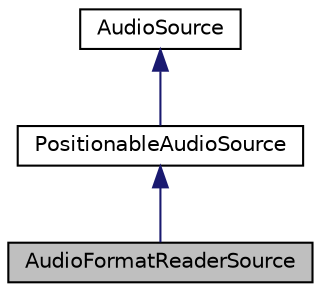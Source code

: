 digraph "AudioFormatReaderSource"
{
  bgcolor="transparent";
  edge [fontname="Helvetica",fontsize="10",labelfontname="Helvetica",labelfontsize="10"];
  node [fontname="Helvetica",fontsize="10",shape=record];
  Node0 [label="AudioFormatReaderSource",height=0.2,width=0.4,color="black", fillcolor="grey75", style="filled", fontcolor="black"];
  Node1 -> Node0 [dir="back",color="midnightblue",fontsize="10",style="solid",fontname="Helvetica"];
  Node1 [label="PositionableAudioSource",height=0.2,width=0.4,color="black",URL="$classPositionableAudioSource.html",tooltip="A type of AudioSource which can be repositioned. "];
  Node2 -> Node1 [dir="back",color="midnightblue",fontsize="10",style="solid",fontname="Helvetica"];
  Node2 [label="AudioSource",height=0.2,width=0.4,color="black",URL="$classAudioSource.html",tooltip="Base class for objects that can produce a continuous stream of audio. "];
}
